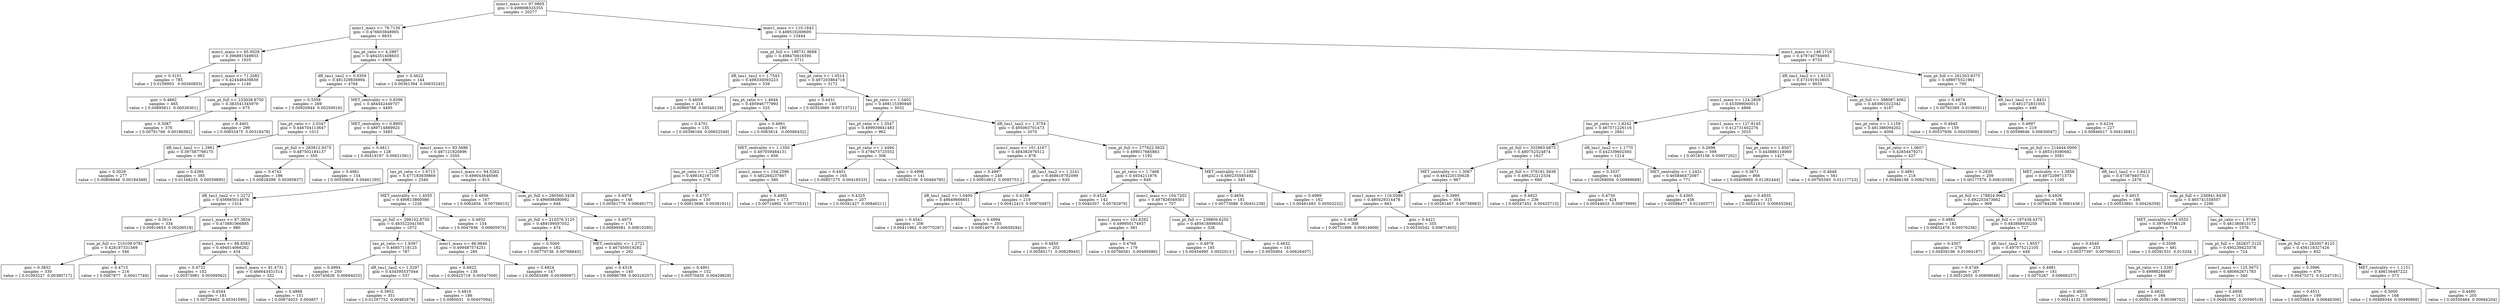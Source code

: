 digraph Tree {
0 [label="mmc1_mass <= 97.9805\ngini = 0.499698325355\nsamples = 20277", shape="box"] ;
1 [label="mmc1_mass <= 76.7126\ngini = 0.476603848905\nsamples = 6833", shape="box"] ;
0 -> 1 ;
2 [label="mmc1_mass <= 65.0028\ngini = 0.396891549933\nsamples = 1925", shape="box"] ;
1 -> 2 ;
3 [label="gini = 0.3101\nsamples = 785\nvalue = [ 0.0109903   0.00260853]", shape="box"] ;
2 -> 3 ;
4 [label="mmc1_mass <= 71.2082\ngini = 0.424446439839\nsamples = 1140", shape="box"] ;
2 -> 4 ;
5 [label="gini = 0.4662\nsamples = 465\nvalue = [ 0.00895811  0.00526301]", shape="box"] ;
4 -> 5 ;
6 [label="sum_pt_full <= 233038.8750\ngini = 0.383541345979\nsamples = 675", shape="box"] ;
4 -> 6 ;
7 [label="gini = 0.3087\nsamples = 376\nvalue = [ 0.00791766  0.00186562]", shape="box"] ;
6 -> 7 ;
8 [label="gini = 0.4401\nsamples = 299\nvalue = [ 0.00655475  0.00318478]", shape="box"] ;
6 -> 8 ;
9 [label="tau_pt_ratio <= 4.2997\ngini = 0.484351408603\nsamples = 4908", shape="box"] ;
1 -> 9 ;
10 [label="dR_tau1_tau2 <= 0.9359\ngini = 0.481329836994\nsamples = 4764", shape="box"] ;
9 -> 10 ;
11 [label="gini = 0.3359\nsamples = 269\nvalue = [ 0.00920944  0.00250016]", shape="box"] ;
10 -> 11 ;
12 [label="MET_centrality <= 0.8396\ngini = 0.484442449707\nsamples = 4495", shape="box"] ;
10 -> 12 ;
13 [label="tau_pt_ratio <= 2.0347\ngini = 0.446704113647\nsamples = 1012", shape="box"] ;
12 -> 13 ;
14 [label="dR_tau1_tau2 <= 1.2961\ngini = 0.397587798175\nsamples = 662", shape="box"] ;
13 -> 14 ;
15 [label="gini = 0.3029\nsamples = 277\nvalue = [ 0.00806646  0.00184368]", shape="box"] ;
14 -> 15 ;
16 [label="gini = 0.4380\nsamples = 385\nvalue = [ 0.01168235  0.00559895]", shape="box"] ;
14 -> 16 ;
17 [label="sum_pt_full <= 283912.9375\ngini = 0.487502184137\nsamples = 350", shape="box"] ;
13 -> 17 ;
18 [label="gini = 0.4742\nsamples = 196\nvalue = [ 0.00628399  0.00395837]", shape="box"] ;
17 -> 18 ;
19 [label="gini = 0.4961\nsamples = 154\nvalue = [ 0.00550654  0.00461295]", shape="box"] ;
17 -> 19 ;
20 [label="MET_centrality <= 0.8905\ngini = 0.489714889925\nsamples = 3483", shape="box"] ;
12 -> 20 ;
21 [label="gini = 0.4811\nsamples = 128\nvalue = [ 0.00419197  0.00621561]", shape="box"] ;
20 -> 21 ;
22 [label="mmc1_mass <= 93.5686\ngini = 0.487121820896\nsamples = 3355", shape="box"] ;
20 -> 22 ;
23 [label="tau_pt_ratio <= 1.6715\ngini = 0.477183839869\nsamples = 2540", shape="box"] ;
22 -> 23 ;
24 [label="dR_tau1_tau2 <= 1.2272\ngini = 0.456665014676\nsamples = 1314", shape="box"] ;
23 -> 24 ;
25 [label="gini = 0.3014\nsamples = 334\nvalue = [ 0.00910653  0.00206518]", shape="box"] ;
24 -> 25 ;
26 [label="mmc1_mass <= 87.3834\ngini = 0.473681066885\nsamples = 980", shape="box"] ;
24 -> 26 ;
27 [label="sum_pt_full <= 210109.0781\ngini = 0.428187331569\nsamples = 546", shape="box"] ;
26 -> 27 ;
28 [label="gini = 0.3832\nsamples = 330\nvalue = [ 0.01093227  0.00380717]", shape="box"] ;
27 -> 28 ;
29 [label="gini = 0.4715\nsamples = 216\nvalue = [ 0.0067977   0.00417749]", shape="box"] ;
27 -> 29 ;
30 [label="mmc1_mass <= 88.8583\ngini = 0.494014066262\nsamples = 434", shape="box"] ;
26 -> 30 ;
31 [label="gini = 0.4732\nsamples = 102\nvalue = [ 0.00373981  0.00599562]", shape="box"] ;
30 -> 31 ;
32 [label="mmc1_mass <= 91.4731\ngini = 0.466643431514\nsamples = 332", shape="box"] ;
30 -> 32 ;
33 [label="gini = 0.4344\nsamples = 181\nvalue = [ 0.00729462  0.00341599]", shape="box"] ;
32 -> 33 ;
34 [label="gini = 0.4868\nsamples = 151\nvalue = [ 0.00674023  0.004857  ]", shape="box"] ;
32 -> 34 ;
35 [label="MET_centrality <= 1.4055\ngini = 0.490613860086\nsamples = 1226", shape="box"] ;
23 -> 35 ;
36 [label="sum_pt_full <= 298102.8750\ngini = 0.483522041565\nsamples = 1072", shape="box"] ;
35 -> 36 ;
37 [label="tau_pt_ratio <= 1.9397\ngini = 0.46857118125\nsamples = 787", shape="box"] ;
36 -> 37 ;
38 [label="gini = 0.4994\nsamples = 250\nvalue = [ 0.00745626  0.00694025]", shape="box"] ;
37 -> 38 ;
39 [label="dR_tau1_tau2 <= 1.5297\ngini = 0.434595537044\nsamples = 537", shape="box"] ;
37 -> 39 ;
40 [label="gini = 0.3952\nsamples = 351\nvalue = [ 0.01297752  0.00482678]", shape="box"] ;
39 -> 40 ;
41 [label="gini = 0.4816\nsamples = 186\nvalue = [ 0.0060031   0.00407094]", shape="box"] ;
39 -> 41 ;
42 [label="mmc1_mass <= 86.9840\ngini = 0.499487574251\nsamples = 285", shape="box"] ;
36 -> 42 ;
43 [label="gini = 0.4922\nsamples = 138\nvalue = [ 0.00425719  0.00547509]", shape="box"] ;
42 -> 43 ;
44 [label="gini = 0.4824\nsamples = 147\nvalue = [ 0.00583499  0.00399097]", shape="box"] ;
42 -> 44 ;
45 [label="gini = 0.4932\nsamples = 154\nvalue = [ 0.0047936   0.00605973]", shape="box"] ;
35 -> 45 ;
46 [label="mmc1_mass <= 94.5262\ngini = 0.499043648566\nsamples = 815", shape="box"] ;
22 -> 46 ;
47 [label="gini = 0.4956\nsamples = 167\nvalue = [ 0.0062654   0.00756015]", shape="box"] ;
46 -> 47 ;
48 [label="sum_pt_full <= 290560.3438\ngini = 0.496698480992\nsamples = 648", shape="box"] ;
46 -> 48 ;
49 [label="sum_pt_full <= 210376.3125\ngini = 0.489199597052\nsamples = 474", shape="box"] ;
48 -> 49 ;
50 [label="gini = 0.5000\nsamples = 182\nvalue = [ 0.00779736  0.00768845]", shape="box"] ;
49 -> 50 ;
51 [label="MET_centrality <= 1.2721\ngini = 0.467450019282\nsamples = 292", shape="box"] ;
49 -> 51 ;
52 [label="gini = 0.4318\nsamples = 140\nvalue = [ 0.00686789  0.00316257]", shape="box"] ;
51 -> 52 ;
53 [label="gini = 0.4901\nsamples = 152\nvalue = [ 0.00570435  0.00429828]", shape="box"] ;
51 -> 53 ;
54 [label="gini = 0.4973\nsamples = 174\nvalue = [ 0.00699581  0.00810295]", shape="box"] ;
48 -> 54 ;
55 [label="gini = 0.4622\nsamples = 144\nvalue = [ 0.00361394  0.00635245]", shape="box"] ;
9 -> 55 ;
56 [label="mmc1_mass <= 110.1842\ngini = 0.489510269695\nsamples = 13444", shape="box"] ;
0 -> 56 ;
57 [label="sum_pt_full <= 199731.9688\ngini = 0.498470816595\nsamples = 3711", shape="box"] ;
56 -> 57 ;
58 [label="dR_tau1_tau2 <= 1.7543\ngini = 0.498330093223\nsamples = 539", shape="box"] ;
57 -> 58 ;
59 [label="gini = 0.4609\nsamples = 214\nvalue = [ 0.00969788  0.00546129]", shape="box"] ;
58 -> 59 ;
60 [label="tau_pt_ratio <= 1.4644\ngini = 0.495946777993\nsamples = 325", shape="box"] ;
58 -> 60 ;
61 [label="gini = 0.4701\nsamples = 135\nvalue = [ 0.00396164  0.00652549]", shape="box"] ;
60 -> 61 ;
62 [label="gini = 0.4991\nsamples = 190\nvalue = [ 0.0063814   0.00586432]", shape="box"] ;
60 -> 62 ;
63 [label="tau_pt_ratio <= 1.0514\ngini = 0.497203864718\nsamples = 3172", shape="box"] ;
57 -> 63 ;
64 [label="gini = 0.4431\nsamples = 140\nvalue = [ 0.00353666  0.00713721]", shape="box"] ;
63 -> 64 ;
65 [label="tau_pt_ratio <= 1.5402\ngini = 0.498115390949\nsamples = 3032", shape="box"] ;
63 -> 65 ;
66 [label="tau_pt_ratio <= 1.3547\ngini = 0.499939841483\nsamples = 962", shape="box"] ;
65 -> 66 ;
67 [label="MET_centrality <= 1.1350\ngini = 0.497059484131\nsamples = 656", shape="box"] ;
66 -> 67 ;
68 [label="tau_pt_ratio <= 1.2207\ngini = 0.498162167108\nsamples = 276", shape="box"] ;
67 -> 68 ;
69 [label="gini = 0.4974\nsamples = 146\nvalue = [ 0.00561776  0.00649177]", shape="box"] ;
68 -> 69 ;
70 [label="gini = 0.4757\nsamples = 130\nvalue = [ 0.00613696  0.00391911]", shape="box"] ;
68 -> 70 ;
71 [label="mmc1_mass <= 104.2596\ngini = 0.482264237667\nsamples = 380", shape="box"] ;
67 -> 71 ;
72 [label="gini = 0.4992\nsamples = 173\nvalue = [ 0.00714892  0.00773531]", shape="box"] ;
71 -> 72 ;
73 [label="gini = 0.4325\nsamples = 207\nvalue = [ 0.00391427  0.00846211]", shape="box"] ;
71 -> 73 ;
74 [label="tau_pt_ratio <= 1.4494\ngini = 0.479473725552\nsamples = 306", shape="box"] ;
66 -> 74 ;
75 [label="gini = 0.4401\nsamples = 165\nvalue = [ 0.00857275  0.00416533]", shape="box"] ;
74 -> 75 ;
76 [label="gini = 0.4998\nsamples = 141\nvalue = [ 0.00502106  0.00484795]", shape="box"] ;
74 -> 76 ;
77 [label="dR_tau1_tau2 <= 1.3754\ngini = 0.495063701473\nsamples = 2070", shape="box"] ;
65 -> 77 ;
78 [label="mmc1_mass <= 101.4167\ngini = 0.484382976512\nsamples = 878", shape="box"] ;
77 -> 78 ;
79 [label="gini = 0.4997\nsamples = 248\nvalue = [ 0.00910612  0.0095753 ]", shape="box"] ;
78 -> 79 ;
80 [label="dR_tau1_tau2 <= 1.2241\ngini = 0.468619782099\nsamples = 630", shape="box"] ;
78 -> 80 ;
81 [label="dR_tau1_tau2 <= 1.0400\ngini = 0.48649666651\nsamples = 411", shape="box"] ;
80 -> 81 ;
82 [label="gini = 0.4541\nsamples = 206\nvalue = [ 0.00411962  0.00770297]", shape="box"] ;
81 -> 82 ;
83 [label="gini = 0.4994\nsamples = 205\nvalue = [ 0.00614078  0.00659294]", shape="box"] ;
81 -> 83 ;
84 [label="gini = 0.4186\nsamples = 219\nvalue = [ 0.00412415  0.00970497]", shape="box"] ;
80 -> 84 ;
85 [label="sum_pt_full <= 277622.5625\ngini = 0.499017685863\nsamples = 1192", shape="box"] ;
77 -> 85 ;
86 [label="tau_pt_ratio <= 1.7468\ngini = 0.4934211876\nsamples = 849", shape="box"] ;
85 -> 86 ;
87 [label="gini = 0.4524\nsamples = 142\nvalue = [ 0.0040307   0.00762979]", shape="box"] ;
86 -> 87 ;
88 [label="mmc1_mass <= 104.7202\ngini = 0.497826049301\nsamples = 707", shape="box"] ;
86 -> 88 ;
89 [label="mmc1_mass <= 101.6292\ngini = 0.499950174937\nsamples = 381", shape="box"] ;
88 -> 89 ;
90 [label="gini = 0.4850\nsamples = 202\nvalue = [ 0.00585171  0.00829945]", shape="box"] ;
89 -> 90 ;
91 [label="gini = 0.4768\nsamples = 179\nvalue = [ 0.00766581  0.00495086]", shape="box"] ;
89 -> 91 ;
92 [label="sum_pt_full <= 239809.6250\ngini = 0.485618896045\nsamples = 326", shape="box"] ;
88 -> 92 ;
93 [label="gini = 0.4978\nsamples = 185\nvalue = [ 0.00454995  0.0052013 ]", shape="box"] ;
92 -> 93 ;
94 [label="gini = 0.4632\nsamples = 141\nvalue = [ 0.0035904   0.00626407]", shape="box"] ;
92 -> 94 ;
95 [label="MET_centrality <= 1.1966\ngini = 0.490235585492\nsamples = 343", shape="box"] ;
85 -> 95 ;
96 [label="gini = 0.4654\nsamples = 181\nvalue = [ 0.00773088  0.00451238]", shape="box"] ;
95 -> 96 ;
97 [label="gini = 0.4999\nsamples = 162\nvalue = [ 0.00491483  0.00503232]", shape="box"] ;
95 -> 97 ;
98 [label="mmc1_mass <= 148.1710\ngini = 0.479740794693\nsamples = 9733", shape="box"] ;
56 -> 98 ;
99 [label="dR_tau1_tau2 <= 1.6115\ngini = 0.473191910805\nsamples = 9033", shape="box"] ;
98 -> 99 ;
100 [label="mmc1_mass <= 124.2809\ngini = 0.453099060013\nsamples = 4866", shape="box"] ;
99 -> 100 ;
101 [label="tau_pt_ratio <= 1.8242\ngini = 0.467571226116\nsamples = 2841", shape="box"] ;
100 -> 101 ;
102 [label="sum_pt_full <= 332883.6875\ngini = 0.480752524874\nsamples = 1627", shape="box"] ;
101 -> 102 ;
103 [label="MET_centrality <= 1.3067\ngini = 0.464220130628\nsamples = 967", shape="box"] ;
102 -> 103 ;
104 [label="mmc1_mass <= 116.0589\ngini = 0.480429314478\nsamples = 663", shape="box"] ;
103 -> 104 ;
105 [label="gini = 0.4938\nsamples = 308\nvalue = [ 0.00731896  0.00914909]", shape="box"] ;
104 -> 105 ;
106 [label="gini = 0.4421\nsamples = 355\nvalue = [ 0.00330542  0.00671603]", shape="box"] ;
104 -> 106 ;
107 [label="gini = 0.3995\nsamples = 304\nvalue = [ 0.00281467  0.00738983]", shape="box"] ;
103 -> 107 ;
108 [label="sum_pt_full <= 376181.5938\ngini = 0.496232212534\nsamples = 660", shape="box"] ;
102 -> 108 ;
109 [label="gini = 0.4922\nsamples = 236\nvalue = [ 0.00547452  0.00425713]", shape="box"] ;
108 -> 109 ;
110 [label="gini = 0.4730\nsamples = 424\nvalue = [ 0.00544633  0.00873999]", shape="box"] ;
108 -> 110 ;
111 [label="dR_tau1_tau2 <= 1.1770\ngini = 0.442339602565\nsamples = 1214", shape="box"] ;
101 -> 111 ;
112 [label="gini = 0.3537\nsamples = 443\nvalue = [ 0.00268004  0.00899688]", shape="box"] ;
111 -> 112 ;
113 [label="MET_centrality <= 1.2431\ngini = 0.465846472097\nsamples = 771", shape="box"] ;
111 -> 113 ;
114 [label="gini = 0.4365\nsamples = 456\nvalue = [ 0.00588477  0.01240377]", shape="box"] ;
113 -> 114 ;
115 [label="gini = 0.4935\nsamples = 315\nvalue = [ 0.00521613  0.00655284]", shape="box"] ;
113 -> 115 ;
116 [label="mmc1_mass <= 127.8145\ngini = 0.412731402276\nsamples = 2025", shape="box"] ;
100 -> 116 ;
117 [label="gini = 0.2696\nsamples = 598\nvalue = [ 0.00183158  0.00957202]", shape="box"] ;
116 -> 117 ;
118 [label="tau_pt_ratio <= 1.8507\ngini = 0.443886118069\nsamples = 1427", shape="box"] ;
116 -> 118 ;
119 [label="gini = 0.3671\nsamples = 866\nvalue = [ 0.00409985  0.01282444]", shape="box"] ;
118 -> 119 ;
120 [label="gini = 0.4848\nsamples = 561\nvalue = [ 0.00785593  0.01117723]", shape="box"] ;
118 -> 120 ;
121 [label="sum_pt_full <= 388087.4062\ngini = 0.483901022342\nsamples = 4167", shape="box"] ;
99 -> 121 ;
122 [label="tau_pt_ratio <= 1.1159\ngini = 0.481386094202\nsamples = 4008", shape="box"] ;
121 -> 122 ;
123 [label="tau_pt_ratio <= 1.0607\ngini = 0.42654479271\nsamples = 427", shape="box"] ;
122 -> 123 ;
124 [label="gini = 0.4891\nsamples = 218\nvalue = [ 0.00466198  0.00627635]", shape="box"] ;
123 -> 124 ;
125 [label="gini = 0.2935\nsamples = 209\nvalue = [ 0.00177576  0.00816358]", shape="box"] ;
123 -> 125 ;
126 [label="sum_pt_full <= 214444.0000\ngini = 0.485319390682\nsamples = 3581", shape="box"] ;
122 -> 126 ;
127 [label="MET_centrality <= 1.3856\ngini = 0.497229971373\nsamples = 1105", shape="box"] ;
126 -> 127 ;
128 [label="sum_pt_full <= 178824.9062\ngini = 0.492203473662\nsamples = 909", shape="box"] ;
127 -> 128 ;
129 [label="gini = 0.4981\nsamples = 182\nvalue = [ 0.00652478  0.00576256]", shape="box"] ;
128 -> 129 ;
130 [label="sum_pt_full <= 197438.4375\ngini = 0.483888930259\nsamples = 727", shape="box"] ;
128 -> 130 ;
131 [label="gini = 0.4307\nsamples = 279\nvalue = [ 0.00459196  0.01004187]", shape="box"] ;
130 -> 131 ;
132 [label="dR_tau1_tau2 <= 1.9557\ngini = 0.497075212105\nsamples = 448", shape="box"] ;
130 -> 132 ;
133 [label="gini = 0.4749\nsamples = 267\nvalue = [ 0.00512655  0.00808648]", shape="box"] ;
132 -> 133 ;
134 [label="gini = 0.4981\nsamples = 181\nvalue = [ 0.0075267   0.00666257]", shape="box"] ;
132 -> 134 ;
135 [label="gini = 0.4926\nsamples = 196\nvalue = [ 0.00784286  0.0061438 ]", shape="box"] ;
127 -> 135 ;
136 [label="dR_tau1_tau2 <= 1.6412\ngini = 0.473879407313\nsamples = 2476", shape="box"] ;
126 -> 136 ;
137 [label="gini = 0.4915\nsamples = 186\nvalue = [ 0.00553891  0.00426358]", shape="box"] ;
136 -> 137 ;
138 [label="sum_pt_full <= 236941.8438\ngini = 0.465741558507\nsamples = 2290", shape="box"] ;
136 -> 138 ;
139 [label="MET_centrality <= 1.0555\ngini = 0.397668598129\nsamples = 714", shape="box"] ;
138 -> 139 ;
140 [label="gini = 0.4540\nsamples = 233\nvalue = [ 0.00377397  0.00706013]", shape="box"] ;
139 -> 140 ;
141 [label="gini = 0.3509\nsamples = 481\nvalue = [ 0.00391531  0.013334  ]", shape="box"] ;
139 -> 141 ;
142 [label="tau_pt_ratio <= 1.9748\ngini = 0.481380813172\nsamples = 1576", shape="box"] ;
138 -> 142 ;
143 [label="sum_pt_full <= 262837.3125\ngini = 0.495239423378\nsamples = 724", shape="box"] ;
142 -> 143 ;
144 [label="tau_pt_ratio <= 1.5281\ngini = 0.49998246667\nsamples = 384", shape="box"] ;
143 -> 144 ;
145 [label="gini = 0.4851\nsamples = 218\nvalue = [ 0.00414132  0.00586906]", shape="box"] ;
144 -> 145 ;
146 [label="gini = 0.4822\nsamples = 166\nvalue = [ 0.00581196  0.00396702]", shape="box"] ;
144 -> 146 ;
147 [label="mmc1_mass <= 125.5673\ngini = 0.480662671783\nsamples = 340", shape="box"] ;
143 -> 147 ;
148 [label="gini = 0.4958\nsamples = 141\nvalue = [ 0.00491892  0.00590519]", shape="box"] ;
147 -> 148 ;
149 [label="gini = 0.4511\nsamples = 199\nvalue = [ 0.00338414  0.00646306]", shape="box"] ;
147 -> 149 ;
150 [label="sum_pt_full <= 283007.8125\ngini = 0.456118327426\nsamples = 852", shape="box"] ;
142 -> 150 ;
151 [label="gini = 0.3996\nsamples = 479\nvalue = [ 0.00475272  0.01247191]", shape="box"] ;
150 -> 151 ;
152 [label="MET_centrality <= 1.1151\ngini = 0.486156467222\nsamples = 373", shape="box"] ;
150 -> 152 ;
153 [label="gini = 0.5000\nsamples = 168\nvalue = [ 0.00489344  0.00490868]", shape="box"] ;
152 -> 153 ;
154 [label="gini = 0.4480\nsamples = 205\nvalue = [ 0.00350464  0.00684204]", shape="box"] ;
152 -> 154 ;
155 [label="gini = 0.4945\nsamples = 159\nvalue = [ 0.00537936  0.00435908]", shape="box"] ;
121 -> 155 ;
156 [label="sum_pt_full <= 261303.9375\ngini = 0.498975521961\nsamples = 700", shape="box"] ;
98 -> 156 ;
157 [label="gini = 0.4874\nsamples = 254\nvalue = [ 0.00792389  0.01090911]", shape="box"] ;
156 -> 157 ;
158 [label="dR_tau1_tau2 <= 1.8431\ngini = 0.481272831055\nsamples = 446", shape="box"] ;
156 -> 158 ;
159 [label="gini = 0.4997\nsamples = 219\nvalue = [ 0.00598646  0.00630047]", shape="box"] ;
158 -> 159 ;
160 [label="gini = 0.4234\nsamples = 227\nvalue = [ 0.00946017  0.00413681]", shape="box"] ;
158 -> 160 ;
}